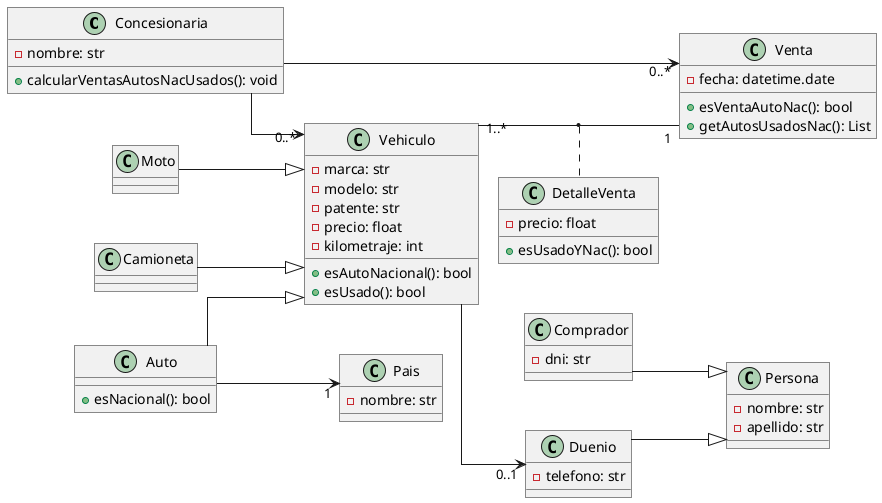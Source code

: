 @startuml Problema 6

left to right direction
skinparam roundcorner 0
skinparam linetype ortho
skinparam nodesep 50
skinparam ranksep 20


class Concesionaria{
    -nombre: str
    +calcularVentasAutosNacUsados(): void
}

class Vehiculo{
    -marca: str
    -modelo: str
    -patente: str
    -precio: float
    -kilometraje: int
    +esAutoNacional(): bool
    +esUsado(): bool
}

class Moto{

}

class Auto{
    +esNacional(): bool
}

class Pais{
    -nombre: str
}

class Camioneta{

}

class DetalleVenta{
    -precio: float
    +esUsadoYNac(): bool

}

class Venta{
    -fecha: datetime.date
    +esVentaAutoNac(): bool
    +getAutosUsadosNac(): List
}

class Persona{
    -nombre: str
    -apellido: str
}

class Comprador{
    -dni: str
}

class Duenio{
    -telefono: str
}


Concesionaria --> "0..*" Venta
Concesionaria --> "0..*" Vehiculo
Moto --|> Vehiculo
Auto --|> Vehiculo
Camioneta --|> Vehiculo
Auto --> "1" Pais
Vehiculo --> "0..1" Duenio
Vehiculo "1..*" -- "1" Venta
(Vehiculo, Venta) .. DetalleVenta
Comprador --|> Persona
Duenio --|> Persona



@enduml